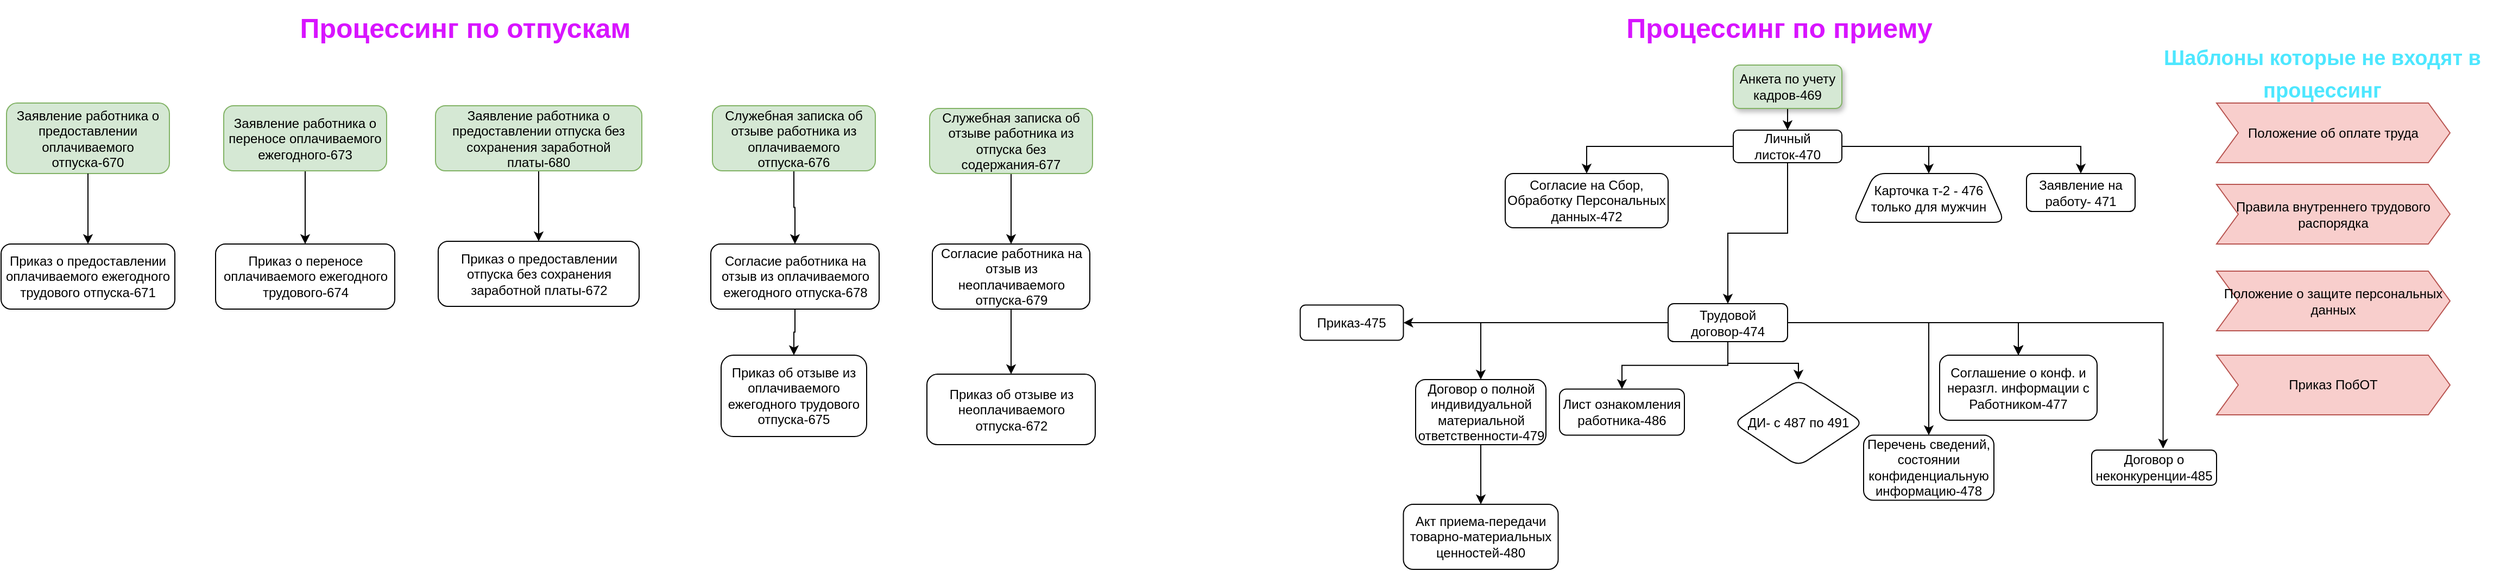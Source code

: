 <mxfile version="24.8.1">
  <diagram name="Страница — 1" id="RokCmYcQlxsk97vdpGgN">
    <mxGraphModel dx="3154" dy="796" grid="1" gridSize="10" guides="1" tooltips="1" connect="1" arrows="1" fold="1" page="1" pageScale="1" pageWidth="827" pageHeight="1169" math="0" shadow="0">
      <root>
        <mxCell id="0" />
        <mxCell id="1" parent="0" />
        <mxCell id="csoe86WIQfcex7oyNqo1-3" value="" style="edgeStyle=orthogonalEdgeStyle;rounded=0;orthogonalLoop=1;jettySize=auto;html=1;" edge="1" parent="1" source="csoe86WIQfcex7oyNqo1-1" target="csoe86WIQfcex7oyNqo1-2">
          <mxGeometry relative="1" as="geometry" />
        </mxCell>
        <mxCell id="csoe86WIQfcex7oyNqo1-1" value="Анкета по учету кадров-469" style="rounded=1;whiteSpace=wrap;html=1;shadow=1;glass=0;fillColor=#d5e8d4;strokeColor=#82b366;" vertex="1" parent="1">
          <mxGeometry x="330" y="70" width="100" height="40" as="geometry" />
        </mxCell>
        <mxCell id="csoe86WIQfcex7oyNqo1-5" value="" style="edgeStyle=orthogonalEdgeStyle;rounded=0;orthogonalLoop=1;jettySize=auto;html=1;" edge="1" parent="1" source="csoe86WIQfcex7oyNqo1-2" target="csoe86WIQfcex7oyNqo1-4">
          <mxGeometry relative="1" as="geometry" />
        </mxCell>
        <mxCell id="csoe86WIQfcex7oyNqo1-7" value="" style="edgeStyle=orthogonalEdgeStyle;rounded=0;orthogonalLoop=1;jettySize=auto;html=1;" edge="1" parent="1" source="csoe86WIQfcex7oyNqo1-2" target="csoe86WIQfcex7oyNqo1-6">
          <mxGeometry relative="1" as="geometry" />
        </mxCell>
        <mxCell id="csoe86WIQfcex7oyNqo1-9" value="" style="edgeStyle=orthogonalEdgeStyle;rounded=0;orthogonalLoop=1;jettySize=auto;html=1;" edge="1" parent="1" source="csoe86WIQfcex7oyNqo1-2" target="csoe86WIQfcex7oyNqo1-8">
          <mxGeometry relative="1" as="geometry" />
        </mxCell>
        <mxCell id="csoe86WIQfcex7oyNqo1-11" value="" style="edgeStyle=orthogonalEdgeStyle;rounded=0;orthogonalLoop=1;jettySize=auto;html=1;" edge="1" parent="1" source="csoe86WIQfcex7oyNqo1-2" target="csoe86WIQfcex7oyNqo1-10">
          <mxGeometry relative="1" as="geometry" />
        </mxCell>
        <mxCell id="csoe86WIQfcex7oyNqo1-2" value="Личный листок-470" style="rounded=1;whiteSpace=wrap;html=1;" vertex="1" parent="1">
          <mxGeometry x="330" y="130" width="100" height="30" as="geometry" />
        </mxCell>
        <mxCell id="csoe86WIQfcex7oyNqo1-4" value="Согласие на Сбор, Обработку Персональных данных-472" style="whiteSpace=wrap;html=1;rounded=1;" vertex="1" parent="1">
          <mxGeometry x="120" y="170" width="150" height="50" as="geometry" />
        </mxCell>
        <mxCell id="csoe86WIQfcex7oyNqo1-6" value="Заявление на работу- 471" style="whiteSpace=wrap;html=1;rounded=1;" vertex="1" parent="1">
          <mxGeometry x="600" y="170" width="100" height="35" as="geometry" />
        </mxCell>
        <mxCell id="csoe86WIQfcex7oyNqo1-8" value="Карточка т-2 - 476&lt;br&gt;только для мужчин" style="shape=trapezoid;perimeter=trapezoidPerimeter;whiteSpace=wrap;html=1;fixedSize=1;rounded=1;" vertex="1" parent="1">
          <mxGeometry x="440" y="170" width="140" height="45" as="geometry" />
        </mxCell>
        <mxCell id="csoe86WIQfcex7oyNqo1-13" value="" style="edgeStyle=orthogonalEdgeStyle;rounded=0;orthogonalLoop=1;jettySize=auto;html=1;" edge="1" parent="1" source="csoe86WIQfcex7oyNqo1-10" target="csoe86WIQfcex7oyNqo1-12">
          <mxGeometry relative="1" as="geometry" />
        </mxCell>
        <mxCell id="csoe86WIQfcex7oyNqo1-15" value="" style="edgeStyle=orthogonalEdgeStyle;rounded=0;orthogonalLoop=1;jettySize=auto;html=1;" edge="1" parent="1" source="csoe86WIQfcex7oyNqo1-10" target="csoe86WIQfcex7oyNqo1-14">
          <mxGeometry relative="1" as="geometry" />
        </mxCell>
        <mxCell id="csoe86WIQfcex7oyNqo1-16" value="" style="edgeStyle=orthogonalEdgeStyle;rounded=0;orthogonalLoop=1;jettySize=auto;html=1;" edge="1" parent="1" source="csoe86WIQfcex7oyNqo1-10" target="csoe86WIQfcex7oyNqo1-14">
          <mxGeometry relative="1" as="geometry" />
        </mxCell>
        <mxCell id="csoe86WIQfcex7oyNqo1-20" value="" style="edgeStyle=orthogonalEdgeStyle;rounded=0;orthogonalLoop=1;jettySize=auto;html=1;" edge="1" parent="1" source="csoe86WIQfcex7oyNqo1-10" target="csoe86WIQfcex7oyNqo1-14">
          <mxGeometry relative="1" as="geometry" />
        </mxCell>
        <mxCell id="csoe86WIQfcex7oyNqo1-24" value="" style="edgeStyle=orthogonalEdgeStyle;rounded=0;orthogonalLoop=1;jettySize=auto;html=1;entryX=0.572;entryY=-0.043;entryDx=0;entryDy=0;entryPerimeter=0;" edge="1" parent="1" source="csoe86WIQfcex7oyNqo1-10" target="csoe86WIQfcex7oyNqo1-23">
          <mxGeometry relative="1" as="geometry">
            <mxPoint x="707.5" y="425" as="targetPoint" />
          </mxGeometry>
        </mxCell>
        <mxCell id="csoe86WIQfcex7oyNqo1-26" value="" style="edgeStyle=orthogonalEdgeStyle;rounded=0;orthogonalLoop=1;jettySize=auto;html=1;" edge="1" parent="1" source="csoe86WIQfcex7oyNqo1-10" target="csoe86WIQfcex7oyNqo1-25">
          <mxGeometry relative="1" as="geometry" />
        </mxCell>
        <mxCell id="csoe86WIQfcex7oyNqo1-28" value="" style="edgeStyle=orthogonalEdgeStyle;rounded=0;orthogonalLoop=1;jettySize=auto;html=1;" edge="1" parent="1" source="csoe86WIQfcex7oyNqo1-10" target="csoe86WIQfcex7oyNqo1-27">
          <mxGeometry relative="1" as="geometry" />
        </mxCell>
        <mxCell id="csoe86WIQfcex7oyNqo1-29" style="edgeStyle=orthogonalEdgeStyle;rounded=0;orthogonalLoop=1;jettySize=auto;html=1;" edge="1" parent="1" source="csoe86WIQfcex7oyNqo1-10" target="csoe86WIQfcex7oyNqo1-21">
          <mxGeometry relative="1" as="geometry" />
        </mxCell>
        <mxCell id="csoe86WIQfcex7oyNqo1-33" value="" style="edgeStyle=orthogonalEdgeStyle;rounded=0;orthogonalLoop=1;jettySize=auto;html=1;" edge="1" parent="1" source="csoe86WIQfcex7oyNqo1-10" target="csoe86WIQfcex7oyNqo1-32">
          <mxGeometry relative="1" as="geometry" />
        </mxCell>
        <mxCell id="csoe86WIQfcex7oyNqo1-10" value="Трудовой договор-474" style="rounded=1;whiteSpace=wrap;html=1;" vertex="1" parent="1">
          <mxGeometry x="270" y="290" width="110" height="35" as="geometry" />
        </mxCell>
        <mxCell id="csoe86WIQfcex7oyNqo1-12" value="Приказ-475" style="whiteSpace=wrap;html=1;rounded=1;" vertex="1" parent="1">
          <mxGeometry x="-68.75" y="291.25" width="95" height="32.5" as="geometry" />
        </mxCell>
        <mxCell id="csoe86WIQfcex7oyNqo1-14" value="Соглашение о конф. и неразгл. информации с Работником-477" style="rounded=1;whiteSpace=wrap;html=1;" vertex="1" parent="1">
          <mxGeometry x="520" y="337.5" width="145" height="60" as="geometry" />
        </mxCell>
        <mxCell id="csoe86WIQfcex7oyNqo1-35" value="" style="edgeStyle=orthogonalEdgeStyle;rounded=0;orthogonalLoop=1;jettySize=auto;html=1;" edge="1" parent="1" source="csoe86WIQfcex7oyNqo1-21" target="csoe86WIQfcex7oyNqo1-34">
          <mxGeometry relative="1" as="geometry" />
        </mxCell>
        <mxCell id="csoe86WIQfcex7oyNqo1-21" value="Договор о полной индивидуальной материальной ответственности-479" style="rounded=1;whiteSpace=wrap;html=1;" vertex="1" parent="1">
          <mxGeometry x="37.5" y="360" width="120" height="60" as="geometry" />
        </mxCell>
        <mxCell id="csoe86WIQfcex7oyNqo1-23" value="Договор о неконкуренции-485" style="rounded=1;whiteSpace=wrap;html=1;" vertex="1" parent="1">
          <mxGeometry x="660" y="425" width="115" height="32.5" as="geometry" />
        </mxCell>
        <mxCell id="csoe86WIQfcex7oyNqo1-25" value="Перечень сведений, состоянии конфиденциальную информацию-478" style="rounded=1;whiteSpace=wrap;html=1;" vertex="1" parent="1">
          <mxGeometry x="450" y="411.25" width="120" height="60" as="geometry" />
        </mxCell>
        <mxCell id="csoe86WIQfcex7oyNqo1-27" value="Лист ознакомления работника-486" style="rounded=1;whiteSpace=wrap;html=1;" vertex="1" parent="1">
          <mxGeometry x="170" y="368.75" width="115" height="42.5" as="geometry" />
        </mxCell>
        <mxCell id="csoe86WIQfcex7oyNqo1-32" value="ДИ- с 487 по 491" style="rhombus;whiteSpace=wrap;html=1;rounded=1;shadow=0;" vertex="1" parent="1">
          <mxGeometry x="330" y="360" width="120" height="80" as="geometry" />
        </mxCell>
        <mxCell id="csoe86WIQfcex7oyNqo1-34" value="Акт приема-передачи товарно-материальных ценностей-480" style="whiteSpace=wrap;html=1;rounded=1;" vertex="1" parent="1">
          <mxGeometry x="26.25" y="475" width="142.5" height="60" as="geometry" />
        </mxCell>
        <mxCell id="csoe86WIQfcex7oyNqo1-36" value="&lt;b style=&quot;font-size: 25px;&quot;&gt;Процессинг по приему&lt;/b&gt;" style="text;html=1;align=center;verticalAlign=middle;whiteSpace=wrap;rounded=0;fontSize=25;fontColor=#D814FF;" vertex="1" parent="1">
          <mxGeometry x="210" y="10" width="325" height="50" as="geometry" />
        </mxCell>
        <mxCell id="csoe86WIQfcex7oyNqo1-37" value="Положение об оплате труда" style="shape=step;perimeter=stepPerimeter;whiteSpace=wrap;html=1;fixedSize=1;fillColor=#f8cecc;strokeColor=#b85450;" vertex="1" parent="1">
          <mxGeometry x="775" y="105" width="215" height="55" as="geometry" />
        </mxCell>
        <mxCell id="csoe86WIQfcex7oyNqo1-38" value="Правила внутреннего трудового распорядка" style="shape=step;perimeter=stepPerimeter;whiteSpace=wrap;html=1;fixedSize=1;fillColor=#f8cecc;strokeColor=#b85450;" vertex="1" parent="1">
          <mxGeometry x="775" y="180" width="215" height="55" as="geometry" />
        </mxCell>
        <mxCell id="csoe86WIQfcex7oyNqo1-39" value="Положение о защите персональных данных" style="shape=step;perimeter=stepPerimeter;whiteSpace=wrap;html=1;fixedSize=1;fillColor=#f8cecc;strokeColor=#b85450;" vertex="1" parent="1">
          <mxGeometry x="775" y="260" width="215" height="55" as="geometry" />
        </mxCell>
        <mxCell id="csoe86WIQfcex7oyNqo1-40" value="Приказ ПобОТ" style="shape=step;perimeter=stepPerimeter;whiteSpace=wrap;html=1;fixedSize=1;fillColor=#f8cecc;strokeColor=#b85450;" vertex="1" parent="1">
          <mxGeometry x="775" y="337.5" width="215" height="55" as="geometry" />
        </mxCell>
        <mxCell id="csoe86WIQfcex7oyNqo1-41" value="&lt;b style=&quot;font-size: 19px;&quot;&gt;Шаблоны которые не входят в процессинг&lt;/b&gt;" style="text;html=1;align=center;verticalAlign=middle;whiteSpace=wrap;rounded=0;fontSize=25;fontColor=#4DE7FF;" vertex="1" parent="1">
          <mxGeometry x="710" y="50" width="325" height="50" as="geometry" />
        </mxCell>
        <mxCell id="csoe86WIQfcex7oyNqo1-42" value="&lt;b style=&quot;font-size: 25px;&quot;&gt;Процессинг по отпускам&lt;/b&gt;" style="text;html=1;align=center;verticalAlign=middle;whiteSpace=wrap;rounded=0;fontSize=25;fontColor=#D814FF;" vertex="1" parent="1">
          <mxGeometry x="-1000" y="10" width="325" height="50" as="geometry" />
        </mxCell>
        <mxCell id="csoe86WIQfcex7oyNqo1-43" value="Заявление работника о предоставлении оплачиваемого отпуска-670" style="rounded=1;whiteSpace=wrap;html=1;fillColor=#d5e8d4;strokeColor=#82b366;" vertex="1" parent="1">
          <mxGeometry x="-1260" y="105" width="150" height="65" as="geometry" />
        </mxCell>
        <mxCell id="csoe86WIQfcex7oyNqo1-44" value="Приказ о предоставлении оплачиваемого ежегодного трудового отпуска-671" style="rounded=1;whiteSpace=wrap;html=1;" vertex="1" parent="1">
          <mxGeometry x="-1265" y="235" width="160" height="60" as="geometry" />
        </mxCell>
        <mxCell id="csoe86WIQfcex7oyNqo1-45" value="" style="endArrow=classic;html=1;rounded=0;exitX=0.5;exitY=1;exitDx=0;exitDy=0;entryX=0.5;entryY=0;entryDx=0;entryDy=0;" edge="1" parent="1" source="csoe86WIQfcex7oyNqo1-43" target="csoe86WIQfcex7oyNqo1-44">
          <mxGeometry width="50" height="50" relative="1" as="geometry">
            <mxPoint x="-980" y="320" as="sourcePoint" />
            <mxPoint x="-930" y="270" as="targetPoint" />
          </mxGeometry>
        </mxCell>
        <mxCell id="csoe86WIQfcex7oyNqo1-48" value="" style="edgeStyle=orthogonalEdgeStyle;rounded=0;orthogonalLoop=1;jettySize=auto;html=1;" edge="1" parent="1" source="csoe86WIQfcex7oyNqo1-46" target="csoe86WIQfcex7oyNqo1-47">
          <mxGeometry relative="1" as="geometry" />
        </mxCell>
        <mxCell id="csoe86WIQfcex7oyNqo1-46" value="Заявление работника о переносе оплачиваемого ежегодного-673" style="rounded=1;whiteSpace=wrap;html=1;fillColor=#d5e8d4;strokeColor=#82b366;" vertex="1" parent="1">
          <mxGeometry x="-1060" y="107.5" width="150" height="60" as="geometry" />
        </mxCell>
        <mxCell id="csoe86WIQfcex7oyNqo1-47" value="Приказ о переносе оплачиваемого ежегодного трудового-674" style="whiteSpace=wrap;html=1;rounded=1;" vertex="1" parent="1">
          <mxGeometry x="-1067.5" y="235" width="165" height="60" as="geometry" />
        </mxCell>
        <mxCell id="csoe86WIQfcex7oyNqo1-51" value="" style="edgeStyle=orthogonalEdgeStyle;rounded=0;orthogonalLoop=1;jettySize=auto;html=1;" edge="1" parent="1" source="csoe86WIQfcex7oyNqo1-49" target="csoe86WIQfcex7oyNqo1-50">
          <mxGeometry relative="1" as="geometry" />
        </mxCell>
        <mxCell id="csoe86WIQfcex7oyNqo1-49" value="Заявление работника о предоставлении отпуска без сохранения заработной платы-680" style="rounded=1;whiteSpace=wrap;html=1;fillColor=#d5e8d4;strokeColor=#82b366;" vertex="1" parent="1">
          <mxGeometry x="-865" y="107.5" width="190" height="60" as="geometry" />
        </mxCell>
        <mxCell id="csoe86WIQfcex7oyNqo1-50" value="Приказ о предоставлении отпуска без сохранения заработной платы-672" style="whiteSpace=wrap;html=1;rounded=1;" vertex="1" parent="1">
          <mxGeometry x="-862.5" y="232.5" width="185" height="60" as="geometry" />
        </mxCell>
        <mxCell id="csoe86WIQfcex7oyNqo1-54" value="" style="edgeStyle=orthogonalEdgeStyle;rounded=0;orthogonalLoop=1;jettySize=auto;html=1;" edge="1" parent="1" source="csoe86WIQfcex7oyNqo1-52" target="csoe86WIQfcex7oyNqo1-53">
          <mxGeometry relative="1" as="geometry" />
        </mxCell>
        <mxCell id="csoe86WIQfcex7oyNqo1-52" value="Служебная записка об отзыве работника из оплачиваемого отпуска-676" style="rounded=1;whiteSpace=wrap;html=1;fillColor=#d5e8d4;strokeColor=#82b366;" vertex="1" parent="1">
          <mxGeometry x="-610" y="107.5" width="150" height="60" as="geometry" />
        </mxCell>
        <mxCell id="csoe86WIQfcex7oyNqo1-56" value="" style="edgeStyle=orthogonalEdgeStyle;rounded=0;orthogonalLoop=1;jettySize=auto;html=1;" edge="1" parent="1" source="csoe86WIQfcex7oyNqo1-53" target="csoe86WIQfcex7oyNqo1-55">
          <mxGeometry relative="1" as="geometry" />
        </mxCell>
        <mxCell id="csoe86WIQfcex7oyNqo1-53" value="Согласие работника на отзыв из оплачиваемого ежегодного отпуска-678" style="whiteSpace=wrap;html=1;rounded=1;" vertex="1" parent="1">
          <mxGeometry x="-611.5" y="235" width="155" height="60" as="geometry" />
        </mxCell>
        <mxCell id="csoe86WIQfcex7oyNqo1-55" value="Приказ об отзыве из оплачиваемого ежегодного трудового отпуска-675" style="whiteSpace=wrap;html=1;rounded=1;" vertex="1" parent="1">
          <mxGeometry x="-602" y="337.5" width="134" height="75" as="geometry" />
        </mxCell>
        <mxCell id="csoe86WIQfcex7oyNqo1-59" value="" style="edgeStyle=orthogonalEdgeStyle;rounded=0;orthogonalLoop=1;jettySize=auto;html=1;" edge="1" parent="1" source="csoe86WIQfcex7oyNqo1-57" target="csoe86WIQfcex7oyNqo1-58">
          <mxGeometry relative="1" as="geometry" />
        </mxCell>
        <mxCell id="csoe86WIQfcex7oyNqo1-57" value="Служебная записка об отзыве работника из отпуска без содержания-677" style="rounded=1;whiteSpace=wrap;html=1;fillColor=#d5e8d4;strokeColor=#82b366;" vertex="1" parent="1">
          <mxGeometry x="-410" y="110" width="150" height="60" as="geometry" />
        </mxCell>
        <mxCell id="csoe86WIQfcex7oyNqo1-61" value="" style="edgeStyle=orthogonalEdgeStyle;rounded=0;orthogonalLoop=1;jettySize=auto;html=1;" edge="1" parent="1" source="csoe86WIQfcex7oyNqo1-58" target="csoe86WIQfcex7oyNqo1-60">
          <mxGeometry relative="1" as="geometry" />
        </mxCell>
        <mxCell id="csoe86WIQfcex7oyNqo1-58" value="Согласие работника на отзыв из неоплачиваемого отпуска-679" style="whiteSpace=wrap;html=1;rounded=1;" vertex="1" parent="1">
          <mxGeometry x="-407.5" y="235" width="145" height="60" as="geometry" />
        </mxCell>
        <mxCell id="csoe86WIQfcex7oyNqo1-60" value="Приказ об отзыве из неоплачиваемого отпуска-672" style="whiteSpace=wrap;html=1;rounded=1;" vertex="1" parent="1">
          <mxGeometry x="-412.5" y="355" width="155" height="65" as="geometry" />
        </mxCell>
      </root>
    </mxGraphModel>
  </diagram>
</mxfile>

